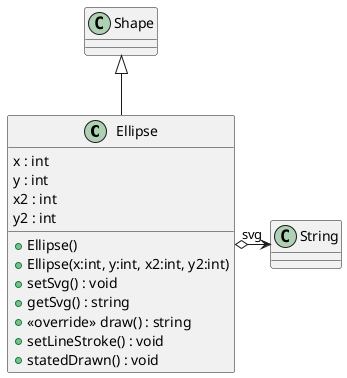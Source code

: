 @startuml
class Ellipse {
    x : int
    y : int
    x2 : int
    y2 : int
    + Ellipse()
    + Ellipse(x:int, y:int, x2:int, y2:int)
    + setSvg() : void
    + getSvg() : string
    + <<override>> draw() : string
    + setLineStroke() : void
    + statedDrawn() : void
}
Shape <|-- Ellipse
Ellipse o-> "svg" String
@enduml
